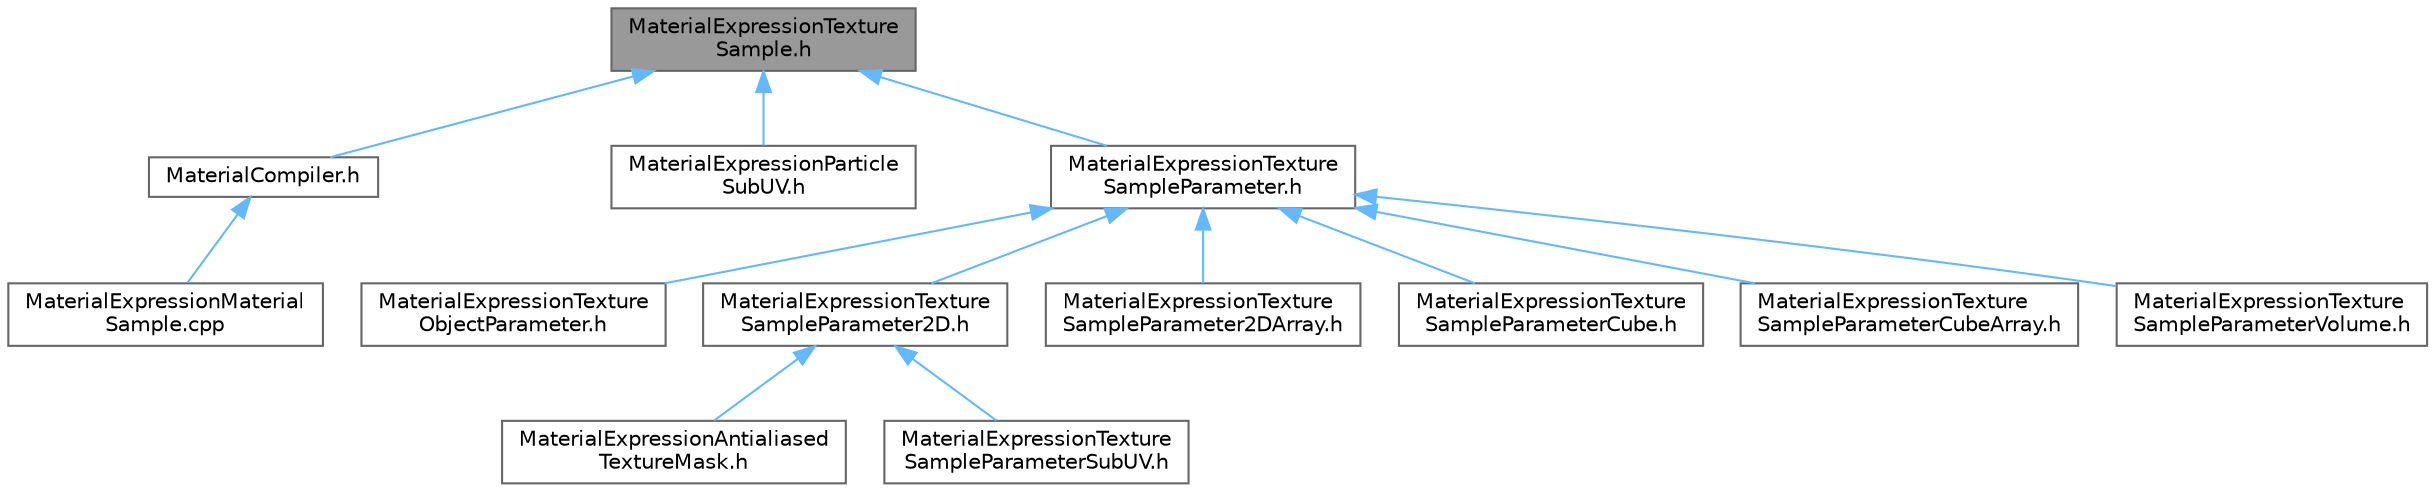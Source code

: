 digraph "MaterialExpressionTextureSample.h"
{
 // INTERACTIVE_SVG=YES
 // LATEX_PDF_SIZE
  bgcolor="transparent";
  edge [fontname=Helvetica,fontsize=10,labelfontname=Helvetica,labelfontsize=10];
  node [fontname=Helvetica,fontsize=10,shape=box,height=0.2,width=0.4];
  Node1 [id="Node000001",label="MaterialExpressionTexture\lSample.h",height=0.2,width=0.4,color="gray40", fillcolor="grey60", style="filled", fontcolor="black",tooltip=" "];
  Node1 -> Node2 [id="edge1_Node000001_Node000002",dir="back",color="steelblue1",style="solid",tooltip=" "];
  Node2 [id="Node000002",label="MaterialCompiler.h",height=0.2,width=0.4,color="grey40", fillcolor="white", style="filled",URL="$df/df8/MaterialCompiler_8h.html",tooltip=" "];
  Node2 -> Node3 [id="edge2_Node000002_Node000003",dir="back",color="steelblue1",style="solid",tooltip=" "];
  Node3 [id="Node000003",label="MaterialExpressionMaterial\lSample.cpp",height=0.2,width=0.4,color="grey40", fillcolor="white", style="filled",URL="$d0/dbd/MaterialExpressionMaterialSample_8cpp.html",tooltip=" "];
  Node1 -> Node4 [id="edge3_Node000001_Node000004",dir="back",color="steelblue1",style="solid",tooltip=" "];
  Node4 [id="Node000004",label="MaterialExpressionParticle\lSubUV.h",height=0.2,width=0.4,color="grey40", fillcolor="white", style="filled",URL="$df/dff/MaterialExpressionParticleSubUV_8h.html",tooltip=" "];
  Node1 -> Node5 [id="edge4_Node000001_Node000005",dir="back",color="steelblue1",style="solid",tooltip=" "];
  Node5 [id="Node000005",label="MaterialExpressionTexture\lSampleParameter.h",height=0.2,width=0.4,color="grey40", fillcolor="white", style="filled",URL="$d5/dc3/MaterialExpressionTextureSampleParameter_8h.html",tooltip=" "];
  Node5 -> Node6 [id="edge5_Node000005_Node000006",dir="back",color="steelblue1",style="solid",tooltip=" "];
  Node6 [id="Node000006",label="MaterialExpressionTexture\lObjectParameter.h",height=0.2,width=0.4,color="grey40", fillcolor="white", style="filled",URL="$d7/d34/MaterialExpressionTextureObjectParameter_8h.html",tooltip=" "];
  Node5 -> Node7 [id="edge6_Node000005_Node000007",dir="back",color="steelblue1",style="solid",tooltip=" "];
  Node7 [id="Node000007",label="MaterialExpressionTexture\lSampleParameter2D.h",height=0.2,width=0.4,color="grey40", fillcolor="white", style="filled",URL="$d8/d4d/MaterialExpressionTextureSampleParameter2D_8h.html",tooltip=" "];
  Node7 -> Node8 [id="edge7_Node000007_Node000008",dir="back",color="steelblue1",style="solid",tooltip=" "];
  Node8 [id="Node000008",label="MaterialExpressionAntialiased\lTextureMask.h",height=0.2,width=0.4,color="grey40", fillcolor="white", style="filled",URL="$d6/d3b/MaterialExpressionAntialiasedTextureMask_8h.html",tooltip=" "];
  Node7 -> Node9 [id="edge8_Node000007_Node000009",dir="back",color="steelblue1",style="solid",tooltip=" "];
  Node9 [id="Node000009",label="MaterialExpressionTexture\lSampleParameterSubUV.h",height=0.2,width=0.4,color="grey40", fillcolor="white", style="filled",URL="$dc/d6a/MaterialExpressionTextureSampleParameterSubUV_8h.html",tooltip=" "];
  Node5 -> Node10 [id="edge9_Node000005_Node000010",dir="back",color="steelblue1",style="solid",tooltip=" "];
  Node10 [id="Node000010",label="MaterialExpressionTexture\lSampleParameter2DArray.h",height=0.2,width=0.4,color="grey40", fillcolor="white", style="filled",URL="$de/de2/MaterialExpressionTextureSampleParameter2DArray_8h.html",tooltip=" "];
  Node5 -> Node11 [id="edge10_Node000005_Node000011",dir="back",color="steelblue1",style="solid",tooltip=" "];
  Node11 [id="Node000011",label="MaterialExpressionTexture\lSampleParameterCube.h",height=0.2,width=0.4,color="grey40", fillcolor="white", style="filled",URL="$dd/d8a/MaterialExpressionTextureSampleParameterCube_8h.html",tooltip=" "];
  Node5 -> Node12 [id="edge11_Node000005_Node000012",dir="back",color="steelblue1",style="solid",tooltip=" "];
  Node12 [id="Node000012",label="MaterialExpressionTexture\lSampleParameterCubeArray.h",height=0.2,width=0.4,color="grey40", fillcolor="white", style="filled",URL="$d5/ddc/MaterialExpressionTextureSampleParameterCubeArray_8h.html",tooltip=" "];
  Node5 -> Node13 [id="edge12_Node000005_Node000013",dir="back",color="steelblue1",style="solid",tooltip=" "];
  Node13 [id="Node000013",label="MaterialExpressionTexture\lSampleParameterVolume.h",height=0.2,width=0.4,color="grey40", fillcolor="white", style="filled",URL="$d8/d9c/MaterialExpressionTextureSampleParameterVolume_8h.html",tooltip=" "];
}
